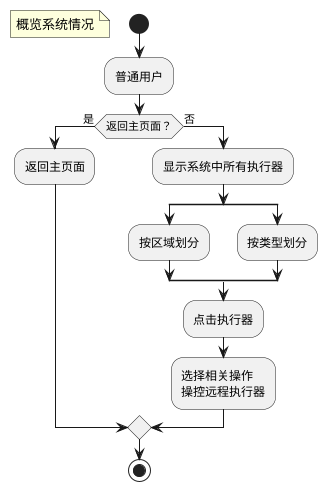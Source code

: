 @startuml
start
floating note left:概览系统情况
:普通用户;
if (返回主页面？) then (是)
:返回主页面;
else (否)
:显示系统中所有执行器;
split
:按区域划分;
split again
:按类型划分;
end split
:点击执行器;
:选择相关操作
操控远程执行器;
endif
stop
@enduml